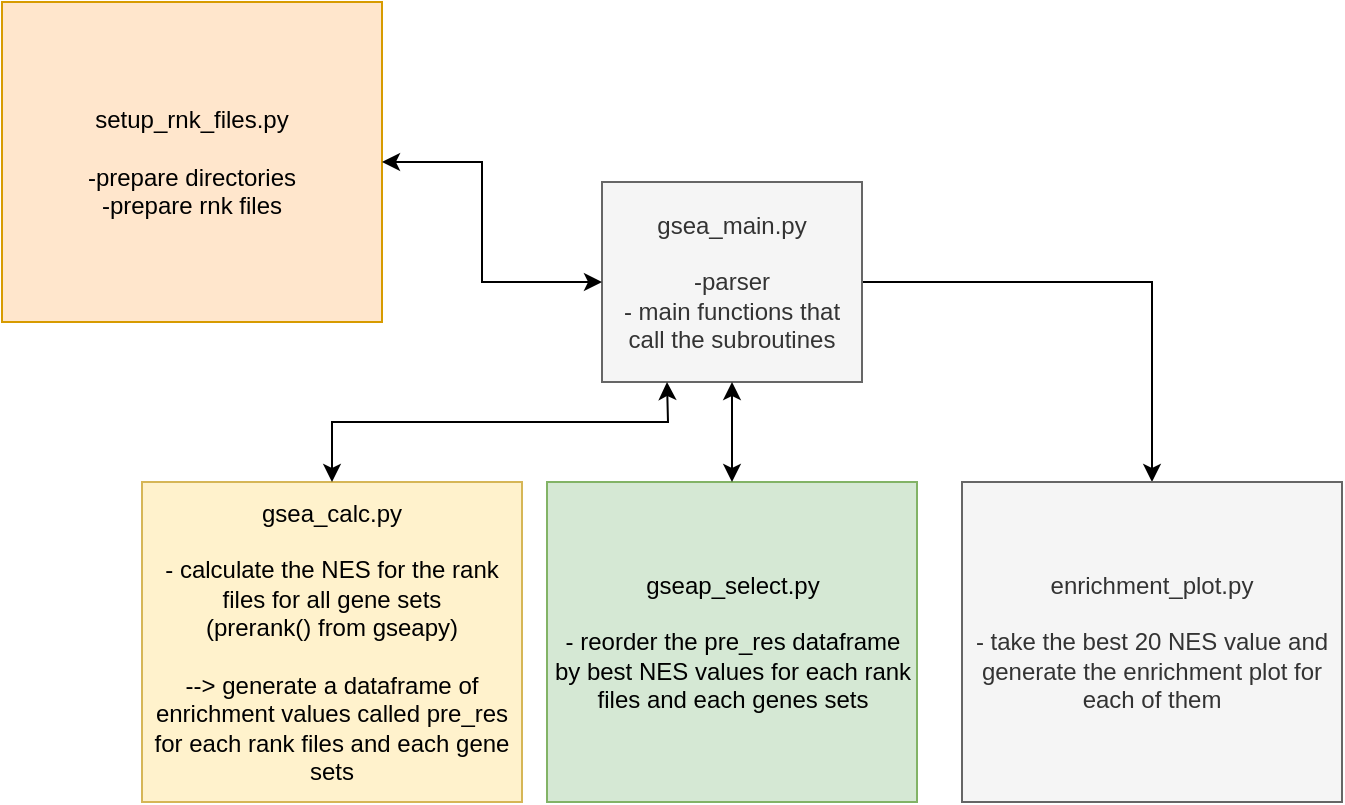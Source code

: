 <mxfile version="15.8.0" type="github">
  <diagram id="WOldtQZ7vfpcK4dOyafj" name="Page-1">
    <mxGraphModel dx="1422" dy="2014" grid="1" gridSize="10" guides="1" tooltips="1" connect="1" arrows="1" fold="1" page="1" pageScale="1" pageWidth="850" pageHeight="1100" math="0" shadow="0">
      <root>
        <mxCell id="0" />
        <mxCell id="1" parent="0" />
        <mxCell id="XJSGAKonJKHo_-erPBdd-3" value="" style="edgeStyle=orthogonalEdgeStyle;rounded=0;orthogonalLoop=1;jettySize=auto;html=1;" parent="1" source="XJSGAKonJKHo_-erPBdd-4" target="XJSGAKonJKHo_-erPBdd-7" edge="1">
          <mxGeometry relative="1" as="geometry" />
        </mxCell>
        <mxCell id="XJSGAKonJKHo_-erPBdd-4" value="gsea_main.py&lt;br&gt;&lt;br&gt;-parser&lt;br&gt;- main functions that call the subroutines" style="rounded=0;whiteSpace=wrap;html=1;fillColor=#f5f5f5;fontColor=#333333;strokeColor=#666666;" parent="1" vertex="1">
          <mxGeometry x="340" y="30" width="130" height="100" as="geometry" />
        </mxCell>
        <mxCell id="XJSGAKonJKHo_-erPBdd-5" value="gsea_calc.py&lt;br&gt;&lt;br&gt;- calculate the NES for the rank files for all gene sets&lt;br&gt;(prerank() from gseapy)&lt;br&gt;&lt;br&gt;--&amp;gt; generate a dataframe of enrichment values called pre_res for each rank files and each gene sets" style="rounded=0;whiteSpace=wrap;html=1;fillColor=#fff2cc;strokeColor=#d6b656;" parent="1" vertex="1">
          <mxGeometry x="110" y="180" width="190" height="160" as="geometry" />
        </mxCell>
        <mxCell id="XJSGAKonJKHo_-erPBdd-6" value="gseap_select.py&lt;br&gt;&lt;br&gt;- reorder the pre_res dataframe by best NES values for each rank files and each genes sets" style="rounded=0;whiteSpace=wrap;html=1;fillColor=#d5e8d4;strokeColor=#82b366;" parent="1" vertex="1">
          <mxGeometry x="312.5" y="180" width="185" height="160" as="geometry" />
        </mxCell>
        <mxCell id="XJSGAKonJKHo_-erPBdd-7" value="enrichment_plot.py&lt;br&gt;&lt;br&gt;- take the best 20 NES value and generate the enrichment plot for each of them" style="rounded=0;whiteSpace=wrap;html=1;fillColor=#f5f5f5;fontColor=#333333;strokeColor=#666666;" parent="1" vertex="1">
          <mxGeometry x="520" y="180" width="190" height="160" as="geometry" />
        </mxCell>
        <mxCell id="9fcCoiOB3u7c9ERSo8vJ-1" value="setup_rnk_files.py&lt;br&gt;&lt;br&gt;-prepare directories&lt;br&gt;-prepare rnk files" style="rounded=0;whiteSpace=wrap;html=1;fillColor=#ffe6cc;strokeColor=#d79b00;" vertex="1" parent="1">
          <mxGeometry x="40" y="-60" width="190" height="160" as="geometry" />
        </mxCell>
        <mxCell id="9fcCoiOB3u7c9ERSo8vJ-3" value="" style="endArrow=classic;startArrow=classic;html=1;rounded=0;exitX=1;exitY=0.5;exitDx=0;exitDy=0;entryX=0;entryY=0.5;entryDx=0;entryDy=0;" edge="1" parent="1" source="9fcCoiOB3u7c9ERSo8vJ-1" target="XJSGAKonJKHo_-erPBdd-4">
          <mxGeometry width="50" height="50" relative="1" as="geometry">
            <mxPoint x="400" y="310" as="sourcePoint" />
            <mxPoint x="450" y="260" as="targetPoint" />
            <Array as="points">
              <mxPoint x="280" y="20" />
              <mxPoint x="280" y="80" />
            </Array>
          </mxGeometry>
        </mxCell>
        <mxCell id="9fcCoiOB3u7c9ERSo8vJ-4" value="" style="endArrow=classic;startArrow=classic;html=1;rounded=0;exitX=0.5;exitY=0;exitDx=0;exitDy=0;entryX=0.25;entryY=1;entryDx=0;entryDy=0;" edge="1" parent="1" source="XJSGAKonJKHo_-erPBdd-5" target="XJSGAKonJKHo_-erPBdd-4">
          <mxGeometry width="50" height="50" relative="1" as="geometry">
            <mxPoint x="400" y="310" as="sourcePoint" />
            <mxPoint x="450" y="260" as="targetPoint" />
            <Array as="points">
              <mxPoint x="205" y="150" />
              <mxPoint x="373" y="150" />
            </Array>
          </mxGeometry>
        </mxCell>
        <mxCell id="9fcCoiOB3u7c9ERSo8vJ-5" value="" style="endArrow=classic;startArrow=classic;html=1;rounded=0;entryX=0.5;entryY=1;entryDx=0;entryDy=0;exitX=0.5;exitY=0;exitDx=0;exitDy=0;" edge="1" parent="1" source="XJSGAKonJKHo_-erPBdd-6" target="XJSGAKonJKHo_-erPBdd-4">
          <mxGeometry width="50" height="50" relative="1" as="geometry">
            <mxPoint x="400" y="310" as="sourcePoint" />
            <mxPoint x="450" y="260" as="targetPoint" />
          </mxGeometry>
        </mxCell>
      </root>
    </mxGraphModel>
  </diagram>
</mxfile>
